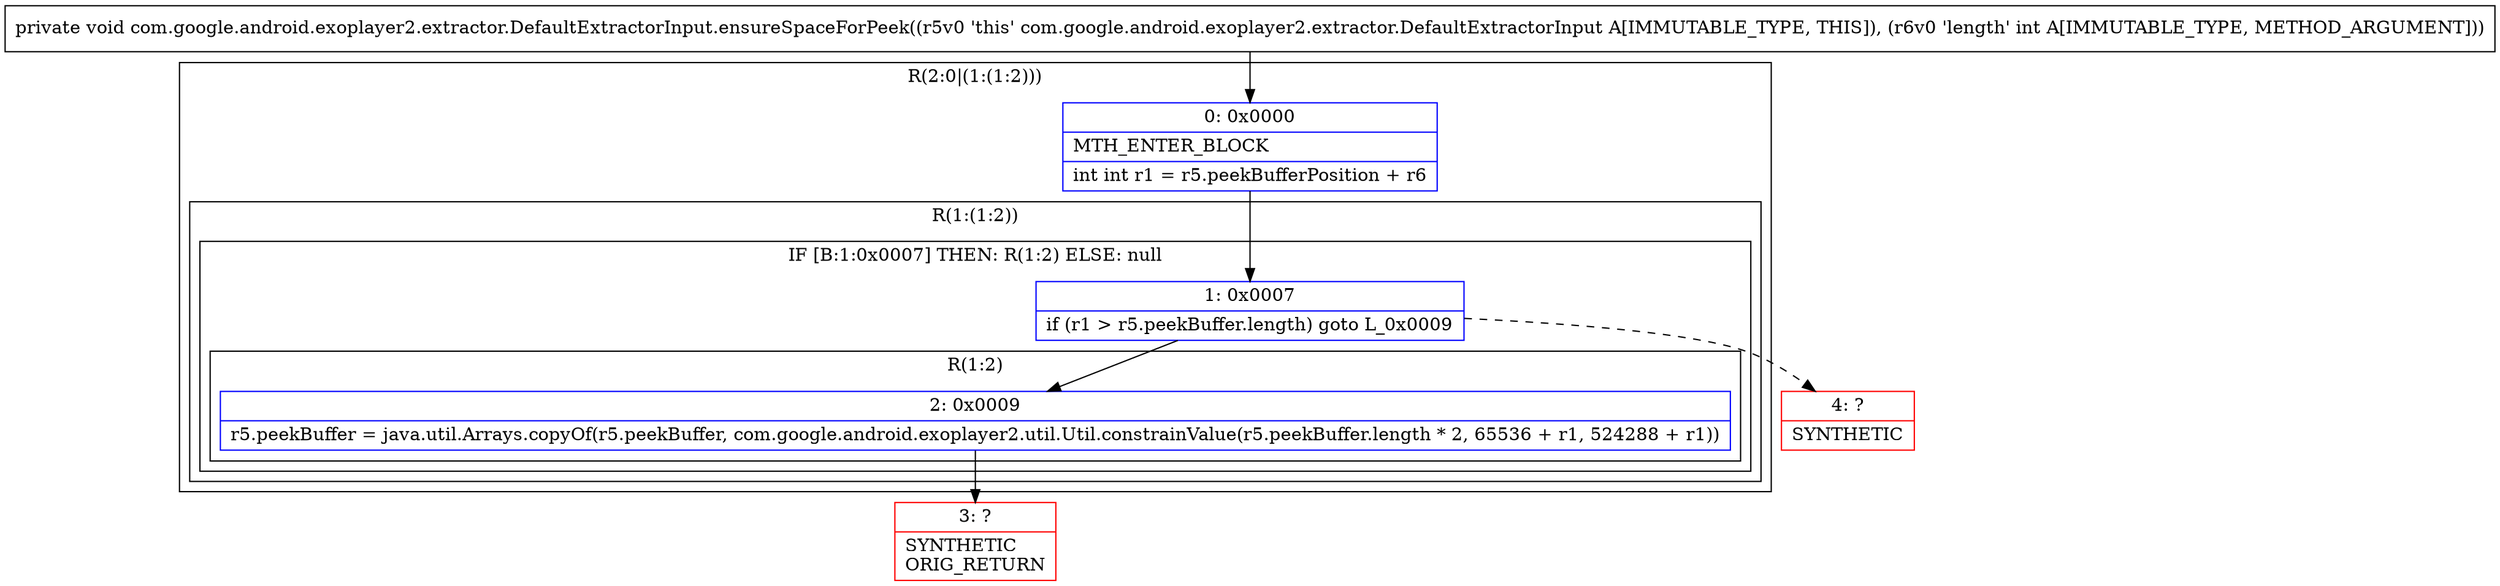 digraph "CFG forcom.google.android.exoplayer2.extractor.DefaultExtractorInput.ensureSpaceForPeek(I)V" {
subgraph cluster_Region_534712626 {
label = "R(2:0|(1:(1:2)))";
node [shape=record,color=blue];
Node_0 [shape=record,label="{0\:\ 0x0000|MTH_ENTER_BLOCK\l|int int r1 = r5.peekBufferPosition + r6\l}"];
subgraph cluster_Region_647425811 {
label = "R(1:(1:2))";
node [shape=record,color=blue];
subgraph cluster_IfRegion_1933207837 {
label = "IF [B:1:0x0007] THEN: R(1:2) ELSE: null";
node [shape=record,color=blue];
Node_1 [shape=record,label="{1\:\ 0x0007|if (r1 \> r5.peekBuffer.length) goto L_0x0009\l}"];
subgraph cluster_Region_1719093450 {
label = "R(1:2)";
node [shape=record,color=blue];
Node_2 [shape=record,label="{2\:\ 0x0009|r5.peekBuffer = java.util.Arrays.copyOf(r5.peekBuffer, com.google.android.exoplayer2.util.Util.constrainValue(r5.peekBuffer.length * 2, 65536 + r1, 524288 + r1))\l}"];
}
}
}
}
Node_3 [shape=record,color=red,label="{3\:\ ?|SYNTHETIC\lORIG_RETURN\l}"];
Node_4 [shape=record,color=red,label="{4\:\ ?|SYNTHETIC\l}"];
MethodNode[shape=record,label="{private void com.google.android.exoplayer2.extractor.DefaultExtractorInput.ensureSpaceForPeek((r5v0 'this' com.google.android.exoplayer2.extractor.DefaultExtractorInput A[IMMUTABLE_TYPE, THIS]), (r6v0 'length' int A[IMMUTABLE_TYPE, METHOD_ARGUMENT])) }"];
MethodNode -> Node_0;
Node_0 -> Node_1;
Node_1 -> Node_2;
Node_1 -> Node_4[style=dashed];
Node_2 -> Node_3;
}

